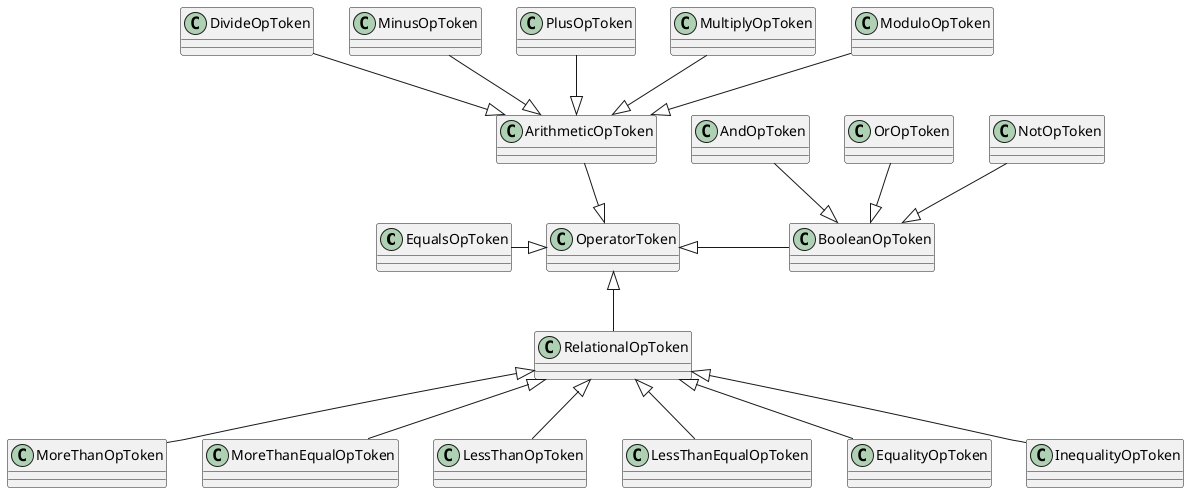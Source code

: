 @startuml

    EqualsOpToken -Right-|> OperatorToken
    ArithmeticOpToken -Down-|> OperatorToken
        DivideOpToken --|> ArithmeticOpToken
        MinusOpToken --|> ArithmeticOpToken
        PlusOpToken --|> ArithmeticOpToken
        MultiplyOpToken --|> ArithmeticOpToken
        ModuloOpToken --|> ArithmeticOpToken
    BooleanOpToken -Left-|> OperatorToken
        AndOpToken -Down-|> BooleanOpToken
        OrOpToken -Down-|> BooleanOpToken
        NotOpToken -Down-|> BooleanOpToken
    RelationalOpToken -up-|> OperatorToken
        MoreThanOpToken -up-|> RelationalOpToken
        MoreThanEqualOpToken -up-|> RelationalOpToken
        LessThanOpToken -up-|> RelationalOpToken
        LessThanEqualOpToken -up-|> RelationalOpToken
        EqualityOpToken -up-|> RelationalOpToken
        InequalityOpToken -up-|> RelationalOpToken

@enduml